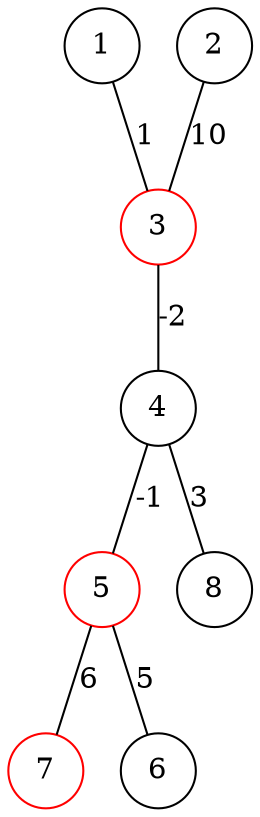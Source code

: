 graph{
    node[shape=circle];
    3[color=red];
    5[color=red];
    7[color=red];
1-- 3 [label="1"];
2-- 3 [label="10"];
3-- 4 [label="-2"];
4-- 5 [label="-1"];
5-- 7 [label="6"];
5-- 6 [label="5"];
4-- 8 [label="3"];
}
